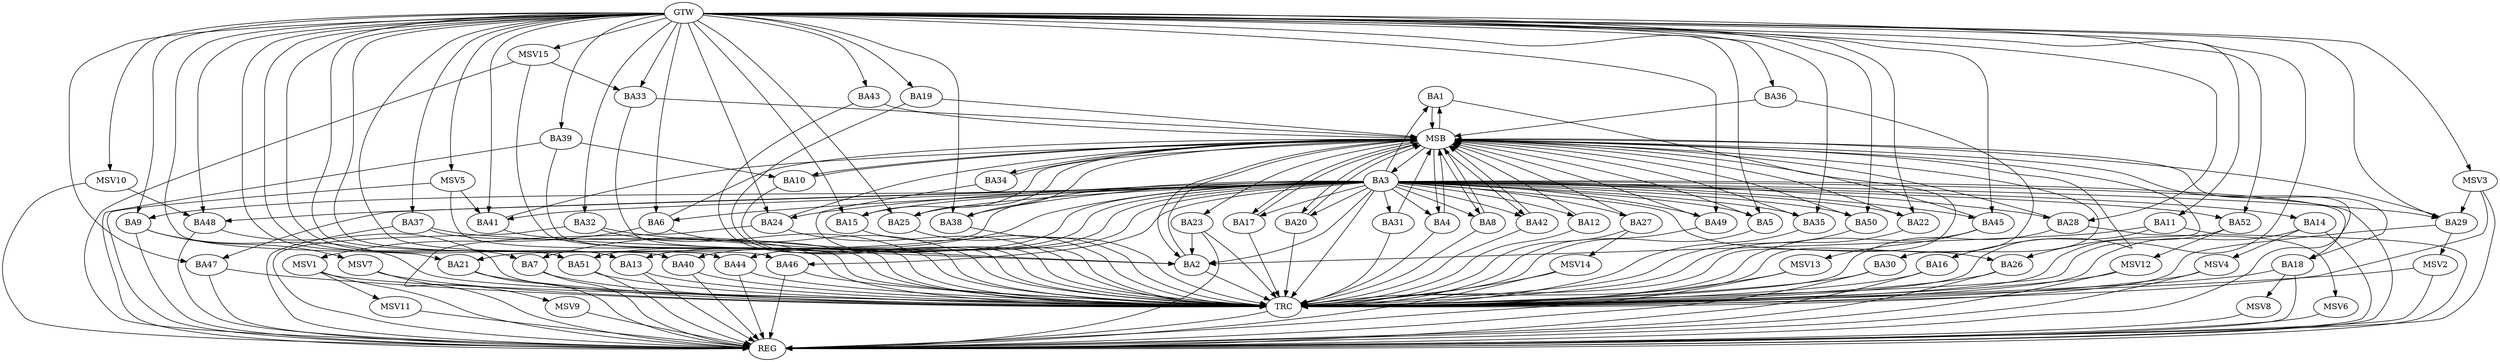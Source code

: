 strict digraph G {
  BA1 [ label="BA1" ];
  BA2 [ label="BA2" ];
  BA3 [ label="BA3" ];
  BA4 [ label="BA4" ];
  BA5 [ label="BA5" ];
  BA6 [ label="BA6" ];
  BA7 [ label="BA7" ];
  BA8 [ label="BA8" ];
  BA9 [ label="BA9" ];
  BA10 [ label="BA10" ];
  BA11 [ label="BA11" ];
  BA12 [ label="BA12" ];
  BA13 [ label="BA13" ];
  BA14 [ label="BA14" ];
  BA15 [ label="BA15" ];
  BA16 [ label="BA16" ];
  BA17 [ label="BA17" ];
  BA18 [ label="BA18" ];
  BA19 [ label="BA19" ];
  BA20 [ label="BA20" ];
  BA21 [ label="BA21" ];
  BA22 [ label="BA22" ];
  BA23 [ label="BA23" ];
  BA24 [ label="BA24" ];
  BA25 [ label="BA25" ];
  BA26 [ label="BA26" ];
  BA27 [ label="BA27" ];
  BA28 [ label="BA28" ];
  BA29 [ label="BA29" ];
  BA30 [ label="BA30" ];
  BA31 [ label="BA31" ];
  BA32 [ label="BA32" ];
  BA33 [ label="BA33" ];
  BA34 [ label="BA34" ];
  BA35 [ label="BA35" ];
  BA36 [ label="BA36" ];
  BA37 [ label="BA37" ];
  BA38 [ label="BA38" ];
  BA39 [ label="BA39" ];
  BA40 [ label="BA40" ];
  BA41 [ label="BA41" ];
  BA42 [ label="BA42" ];
  BA43 [ label="BA43" ];
  BA44 [ label="BA44" ];
  BA45 [ label="BA45" ];
  BA46 [ label="BA46" ];
  BA47 [ label="BA47" ];
  BA48 [ label="BA48" ];
  BA49 [ label="BA49" ];
  BA50 [ label="BA50" ];
  BA51 [ label="BA51" ];
  BA52 [ label="BA52" ];
  GTW [ label="GTW" ];
  REG [ label="REG" ];
  MSB [ label="MSB" ];
  TRC [ label="TRC" ];
  MSV1 [ label="MSV1" ];
  MSV2 [ label="MSV2" ];
  MSV3 [ label="MSV3" ];
  MSV4 [ label="MSV4" ];
  MSV5 [ label="MSV5" ];
  MSV6 [ label="MSV6" ];
  MSV7 [ label="MSV7" ];
  MSV8 [ label="MSV8" ];
  MSV9 [ label="MSV9" ];
  MSV10 [ label="MSV10" ];
  MSV11 [ label="MSV11" ];
  MSV12 [ label="MSV12" ];
  MSV13 [ label="MSV13" ];
  MSV14 [ label="MSV14" ];
  MSV15 [ label="MSV15" ];
  BA3 -> BA2;
  BA11 -> BA2;
  BA23 -> BA2;
  BA32 -> BA2;
  BA37 -> BA2;
  BA39 -> BA10;
  GTW -> BA5;
  GTW -> BA6;
  GTW -> BA7;
  GTW -> BA9;
  GTW -> BA11;
  GTW -> BA13;
  GTW -> BA15;
  GTW -> BA19;
  GTW -> BA21;
  GTW -> BA22;
  GTW -> BA24;
  GTW -> BA25;
  GTW -> BA28;
  GTW -> BA29;
  GTW -> BA32;
  GTW -> BA33;
  GTW -> BA35;
  GTW -> BA36;
  GTW -> BA37;
  GTW -> BA38;
  GTW -> BA39;
  GTW -> BA40;
  GTW -> BA41;
  GTW -> BA43;
  GTW -> BA44;
  GTW -> BA45;
  GTW -> BA46;
  GTW -> BA47;
  GTW -> BA48;
  GTW -> BA49;
  GTW -> BA50;
  GTW -> BA51;
  GTW -> BA52;
  BA3 -> REG;
  BA7 -> REG;
  BA9 -> REG;
  BA11 -> REG;
  BA13 -> REG;
  BA14 -> REG;
  BA16 -> REG;
  BA18 -> REG;
  BA21 -> REG;
  BA23 -> REG;
  BA26 -> REG;
  BA30 -> REG;
  BA32 -> REG;
  BA37 -> REG;
  BA39 -> REG;
  BA40 -> REG;
  BA44 -> REG;
  BA46 -> REG;
  BA47 -> REG;
  BA48 -> REG;
  BA51 -> REG;
  BA1 -> MSB;
  MSB -> BA2;
  MSB -> REG;
  BA2 -> MSB;
  MSB -> BA1;
  BA4 -> MSB;
  BA5 -> MSB;
  MSB -> BA3;
  BA6 -> MSB;
  BA8 -> MSB;
  BA10 -> MSB;
  BA12 -> MSB;
  BA15 -> MSB;
  BA17 -> MSB;
  BA19 -> MSB;
  MSB -> BA16;
  BA20 -> MSB;
  BA22 -> MSB;
  BA24 -> MSB;
  MSB -> BA8;
  BA25 -> MSB;
  MSB -> BA4;
  BA27 -> MSB;
  BA28 -> MSB;
  BA29 -> MSB;
  MSB -> BA26;
  BA31 -> MSB;
  MSB -> BA10;
  BA33 -> MSB;
  MSB -> BA30;
  BA34 -> MSB;
  BA35 -> MSB;
  MSB -> BA20;
  BA36 -> MSB;
  BA38 -> MSB;
  MSB -> BA23;
  BA41 -> MSB;
  MSB -> BA17;
  BA42 -> MSB;
  BA43 -> MSB;
  MSB -> BA34;
  BA45 -> MSB;
  BA49 -> MSB;
  MSB -> BA18;
  BA50 -> MSB;
  MSB -> BA42;
  BA1 -> TRC;
  BA2 -> TRC;
  BA3 -> TRC;
  BA4 -> TRC;
  BA5 -> TRC;
  BA6 -> TRC;
  BA7 -> TRC;
  BA8 -> TRC;
  BA9 -> TRC;
  BA10 -> TRC;
  BA11 -> TRC;
  BA12 -> TRC;
  BA13 -> TRC;
  BA14 -> TRC;
  BA15 -> TRC;
  BA16 -> TRC;
  BA17 -> TRC;
  BA18 -> TRC;
  BA19 -> TRC;
  BA20 -> TRC;
  BA21 -> TRC;
  BA22 -> TRC;
  BA23 -> TRC;
  BA24 -> TRC;
  BA25 -> TRC;
  BA26 -> TRC;
  BA27 -> TRC;
  BA28 -> TRC;
  BA29 -> TRC;
  BA30 -> TRC;
  BA31 -> TRC;
  BA32 -> TRC;
  BA33 -> TRC;
  BA34 -> TRC;
  BA35 -> TRC;
  BA36 -> TRC;
  BA37 -> TRC;
  BA38 -> TRC;
  BA39 -> TRC;
  BA40 -> TRC;
  BA41 -> TRC;
  BA42 -> TRC;
  BA43 -> TRC;
  BA44 -> TRC;
  BA45 -> TRC;
  BA46 -> TRC;
  BA47 -> TRC;
  BA48 -> TRC;
  BA49 -> TRC;
  BA50 -> TRC;
  BA51 -> TRC;
  BA52 -> TRC;
  GTW -> TRC;
  TRC -> REG;
  BA3 -> BA24;
  BA3 -> BA6;
  BA3 -> BA25;
  BA3 -> BA13;
  BA3 -> BA8;
  BA3 -> BA4;
  BA3 -> BA28;
  BA3 -> BA38;
  BA3 -> BA52;
  BA3 -> BA9;
  BA3 -> BA50;
  BA3 -> BA15;
  BA3 -> BA48;
  BA3 -> BA18;
  BA3 -> BA41;
  BA3 -> BA51;
  BA3 -> BA35;
  BA3 -> BA14;
  BA3 -> BA42;
  BA3 -> BA7;
  BA3 -> BA45;
  BA3 -> BA12;
  BA3 -> BA5;
  BA3 -> BA49;
  BA3 -> BA40;
  BA3 -> BA21;
  BA3 -> BA31;
  BA3 -> BA46;
  BA3 -> BA22;
  BA3 -> BA1;
  BA3 -> BA29;
  BA3 -> BA27;
  BA3 -> BA47;
  BA3 -> BA26;
  BA3 -> BA20;
  BA3 -> BA44;
  BA3 -> BA17;
  BA6 -> MSV1;
  MSV1 -> REG;
  MSV1 -> TRC;
  BA29 -> MSV2;
  MSV2 -> REG;
  MSV2 -> TRC;
  MSV3 -> BA29;
  GTW -> MSV3;
  MSV3 -> REG;
  MSV3 -> TRC;
  BA14 -> MSV4;
  MSV4 -> REG;
  MSV4 -> TRC;
  MSV5 -> BA41;
  GTW -> MSV5;
  MSV5 -> REG;
  MSV5 -> TRC;
  BA28 -> MSV6;
  MSV6 -> REG;
  BA9 -> MSV7;
  MSV7 -> REG;
  MSV7 -> TRC;
  BA18 -> MSV8;
  MSV8 -> REG;
  BA24 -> MSV9;
  MSV9 -> REG;
  MSV10 -> BA48;
  GTW -> MSV10;
  MSV10 -> REG;
  MSV1 -> MSV11;
  MSV11 -> REG;
  BA52 -> MSV12;
  MSV12 -> REG;
  MSV12 -> TRC;
  BA45 -> MSV13;
  MSV13 -> REG;
  MSV13 -> TRC;
  BA27 -> MSV14;
  MSV14 -> REG;
  MSV14 -> TRC;
  MSV15 -> BA33;
  GTW -> MSV15;
  MSV15 -> REG;
  MSV15 -> TRC;
}
